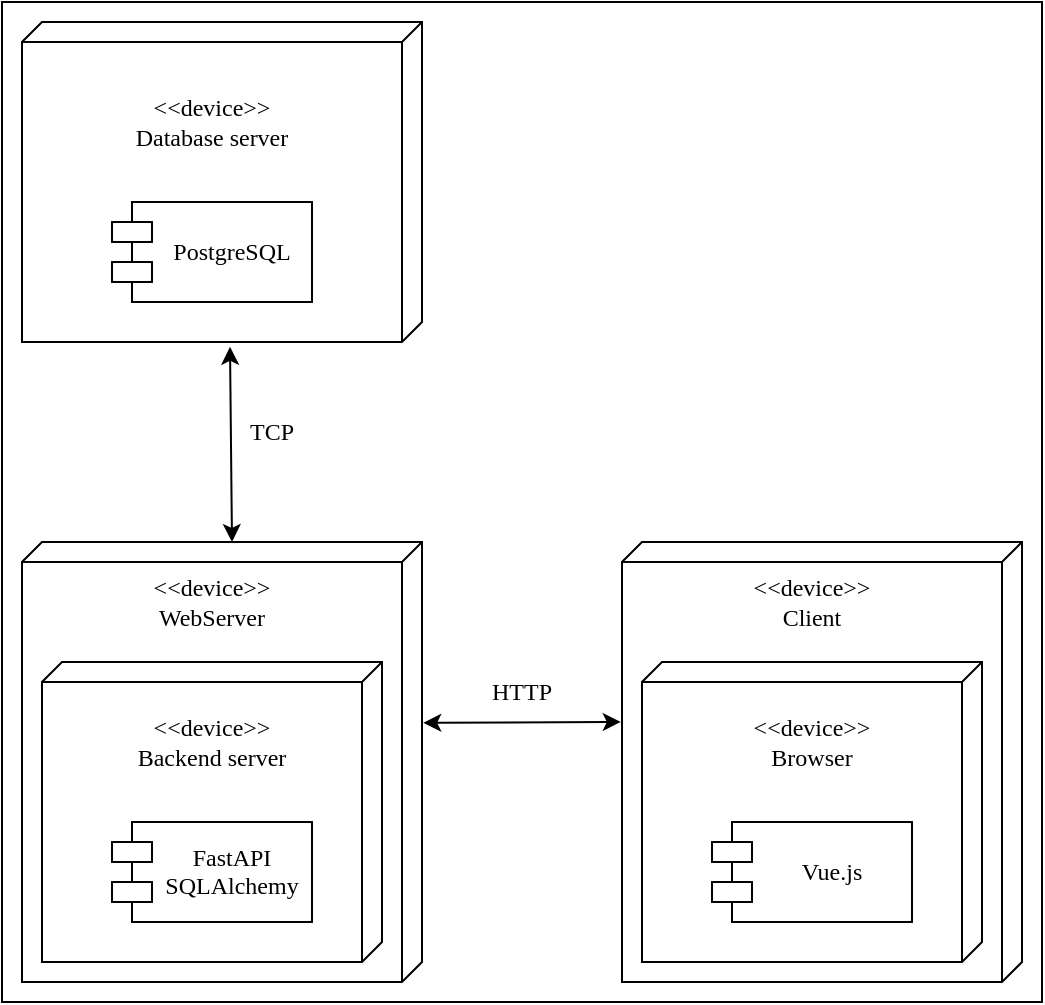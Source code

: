 <mxfile version="24.6.4" type="device">
  <diagram name="Страница — 1" id="IFkyH43RNqZPrcsmITEW">
    <mxGraphModel dx="600" dy="1637" grid="1" gridSize="10" guides="1" tooltips="1" connect="1" arrows="1" fold="1" page="1" pageScale="1" pageWidth="827" pageHeight="1169" math="0" shadow="0">
      <root>
        <mxCell id="0" />
        <mxCell id="1" parent="0" />
        <mxCell id="i1rfH02juTvmAjg2zNDB-4" value="" style="rounded=0;whiteSpace=wrap;html=1;" parent="1" vertex="1">
          <mxGeometry x="270" y="-80" width="520" height="500" as="geometry" />
        </mxCell>
        <mxCell id="T0sPZXUKPH5hz8j1DCq6-1" value="" style="verticalAlign=top;align=left;spacingTop=8;spacingLeft=2;spacingRight=12;shape=cube;size=10;direction=south;fontStyle=4;html=1;whiteSpace=wrap;fontFamily=Times New Roman;" parent="1" vertex="1">
          <mxGeometry x="280" y="190" width="200" height="220" as="geometry" />
        </mxCell>
        <mxCell id="T0sPZXUKPH5hz8j1DCq6-3" value="&amp;lt;&amp;lt;device&amp;gt;&amp;gt;&lt;div&gt;WebServer&lt;/div&gt;" style="text;html=1;align=center;verticalAlign=middle;whiteSpace=wrap;rounded=0;fontFamily=Times New Roman;" parent="1" vertex="1">
          <mxGeometry x="335" y="200" width="80" height="40" as="geometry" />
        </mxCell>
        <mxCell id="T0sPZXUKPH5hz8j1DCq6-4" value="" style="verticalAlign=top;align=left;spacingTop=8;spacingLeft=2;spacingRight=12;shape=cube;size=10;direction=south;fontStyle=4;html=1;whiteSpace=wrap;fontFamily=Times New Roman;" parent="1" vertex="1">
          <mxGeometry x="280" y="-70" width="200" height="160" as="geometry" />
        </mxCell>
        <mxCell id="T0sPZXUKPH5hz8j1DCq6-5" value="&amp;lt;&amp;lt;device&amp;gt;&amp;gt;&lt;div&gt;Database server&lt;/div&gt;" style="text;html=1;align=center;verticalAlign=middle;whiteSpace=wrap;rounded=0;fontFamily=Times New Roman;" parent="1" vertex="1">
          <mxGeometry x="315" y="-40" width="120" height="40" as="geometry" />
        </mxCell>
        <mxCell id="T0sPZXUKPH5hz8j1DCq6-6" value="PostgreSQL" style="shape=module;align=left;spacingLeft=20;align=center;verticalAlign=top;whiteSpace=wrap;html=1;fontFamily=Times New Roman;spacingTop=11;" parent="1" vertex="1">
          <mxGeometry x="325" y="20" width="100" height="50" as="geometry" />
        </mxCell>
        <mxCell id="T0sPZXUKPH5hz8j1DCq6-7" value="" style="verticalAlign=top;align=left;spacingTop=8;spacingLeft=2;spacingRight=12;shape=cube;size=10;direction=south;fontStyle=4;html=1;whiteSpace=wrap;fontFamily=Times New Roman;" parent="1" vertex="1">
          <mxGeometry x="290" y="250" width="170" height="150" as="geometry" />
        </mxCell>
        <mxCell id="T0sPZXUKPH5hz8j1DCq6-8" value="&amp;lt;&amp;lt;device&amp;gt;&amp;gt;&lt;div&gt;Backend server&lt;/div&gt;" style="text;html=1;align=center;verticalAlign=middle;whiteSpace=wrap;rounded=0;fontFamily=Times New Roman;" parent="1" vertex="1">
          <mxGeometry x="315" y="270" width="120" height="40" as="geometry" />
        </mxCell>
        <mxCell id="T0sPZXUKPH5hz8j1DCq6-9" value="FastAPI&lt;div&gt;SQLAlchemy&lt;/div&gt;" style="shape=module;align=left;spacingLeft=20;align=center;verticalAlign=top;whiteSpace=wrap;html=1;fontFamily=Times New Roman;spacingTop=4;" parent="1" vertex="1">
          <mxGeometry x="325" y="330" width="100" height="50" as="geometry" />
        </mxCell>
        <mxCell id="T0sPZXUKPH5hz8j1DCq6-10" value="" style="verticalAlign=top;align=left;spacingTop=8;spacingLeft=2;spacingRight=12;shape=cube;size=10;direction=south;fontStyle=4;html=1;whiteSpace=wrap;fontFamily=Times New Roman;" parent="1" vertex="1">
          <mxGeometry x="580" y="190" width="200" height="220" as="geometry" />
        </mxCell>
        <mxCell id="T0sPZXUKPH5hz8j1DCq6-11" value="&amp;lt;&amp;lt;device&amp;gt;&amp;gt;&lt;div&gt;Client&lt;/div&gt;" style="text;html=1;align=center;verticalAlign=middle;whiteSpace=wrap;rounded=0;fontFamily=Times New Roman;" parent="1" vertex="1">
          <mxGeometry x="635" y="200" width="80" height="40" as="geometry" />
        </mxCell>
        <mxCell id="T0sPZXUKPH5hz8j1DCq6-12" value="" style="verticalAlign=top;align=left;spacingTop=8;spacingLeft=2;spacingRight=12;shape=cube;size=10;direction=south;fontStyle=4;html=1;whiteSpace=wrap;fontFamily=Times New Roman;" parent="1" vertex="1">
          <mxGeometry x="590" y="250" width="170" height="150" as="geometry" />
        </mxCell>
        <mxCell id="T0sPZXUKPH5hz8j1DCq6-13" value="&amp;lt;&amp;lt;device&amp;gt;&amp;gt;&lt;div&gt;Browser&lt;/div&gt;" style="text;html=1;align=center;verticalAlign=middle;whiteSpace=wrap;rounded=0;fontFamily=Times New Roman;" parent="1" vertex="1">
          <mxGeometry x="615" y="270" width="120" height="40" as="geometry" />
        </mxCell>
        <mxCell id="T0sPZXUKPH5hz8j1DCq6-14" value="Vue.js" style="shape=module;align=left;spacingLeft=20;align=center;verticalAlign=top;whiteSpace=wrap;html=1;fontFamily=Times New Roman;spacingTop=11;" parent="1" vertex="1">
          <mxGeometry x="625" y="330" width="100" height="50" as="geometry" />
        </mxCell>
        <mxCell id="T0sPZXUKPH5hz8j1DCq6-18" value="" style="endArrow=classic;startArrow=classic;html=1;rounded=0;exitX=0.411;exitY=-0.003;exitDx=0;exitDy=0;exitPerimeter=0;entryX=0.409;entryY=1.003;entryDx=0;entryDy=0;entryPerimeter=0;fontFamily=Times New Roman;" parent="1" source="T0sPZXUKPH5hz8j1DCq6-1" target="T0sPZXUKPH5hz8j1DCq6-10" edge="1">
          <mxGeometry width="50" height="50" relative="1" as="geometry">
            <mxPoint x="520" y="370" as="sourcePoint" />
            <mxPoint x="570" y="320" as="targetPoint" />
          </mxGeometry>
        </mxCell>
        <mxCell id="T0sPZXUKPH5hz8j1DCq6-20" value="HTTP" style="text;html=1;align=center;verticalAlign=middle;whiteSpace=wrap;rounded=0;fontFamily=Times New Roman;" parent="1" vertex="1">
          <mxGeometry x="500" y="250" width="60" height="30" as="geometry" />
        </mxCell>
        <mxCell id="i1rfH02juTvmAjg2zNDB-1" value="TCP" style="text;html=1;align=center;verticalAlign=middle;whiteSpace=wrap;rounded=0;fontFamily=Times New Roman;" parent="1" vertex="1">
          <mxGeometry x="375" y="120" width="60" height="30" as="geometry" />
        </mxCell>
        <mxCell id="i1rfH02juTvmAjg2zNDB-2" value="" style="endArrow=classic;startArrow=classic;html=1;rounded=0;exitX=0;exitY=0;exitDx=0;exitDy=95;exitPerimeter=0;entryX=1.015;entryY=0.48;entryDx=0;entryDy=0;entryPerimeter=0;fontFamily=Times New Roman;" parent="1" source="T0sPZXUKPH5hz8j1DCq6-1" target="T0sPZXUKPH5hz8j1DCq6-4" edge="1">
          <mxGeometry width="50" height="50" relative="1" as="geometry">
            <mxPoint x="491" y="290" as="sourcePoint" />
            <mxPoint x="589" y="290" as="targetPoint" />
          </mxGeometry>
        </mxCell>
      </root>
    </mxGraphModel>
  </diagram>
</mxfile>

